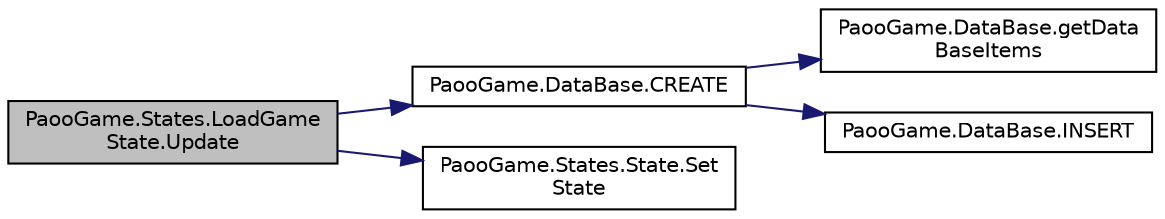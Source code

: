 digraph "PaooGame.States.LoadGameState.Update"
{
 // INTERACTIVE_SVG=YES
 // LATEX_PDF_SIZE
  edge [fontname="Helvetica",fontsize="10",labelfontname="Helvetica",labelfontsize="10"];
  node [fontname="Helvetica",fontsize="10",shape=record];
  rankdir="LR";
  Node1 [label="PaooGame.States.LoadGame\lState.Update",height=0.2,width=0.4,color="black", fillcolor="grey75", style="filled", fontcolor="black",tooltip="Actualizeaza starea curenta ."];
  Node1 -> Node2 [color="midnightblue",fontsize="10",style="solid",fontname="Helvetica"];
  Node2 [label="PaooGame.DataBase.CREATE",height=0.2,width=0.4,color="black", fillcolor="white", style="filled",URL="$class_paoo_game_1_1_data_base.html#ae29d78172238701abf6c6c162aa31261",tooltip="Va gestiona baza de date(din ea voi apela celelalte metode)."];
  Node2 -> Node3 [color="midnightblue",fontsize="10",style="solid",fontname="Helvetica"];
  Node3 [label="PaooGame.DataBase.getData\lBaseItems",height=0.2,width=0.4,color="black", fillcolor="white", style="filled",URL="$class_paoo_game_1_1_data_base.html#acca70a84dfde513877c38790544e65ad",tooltip="Va returna o lista cu toate inregistrarile din baza de date."];
  Node2 -> Node4 [color="midnightblue",fontsize="10",style="solid",fontname="Helvetica"];
  Node4 [label="PaooGame.DataBase.INSERT",height=0.2,width=0.4,color="black", fillcolor="white", style="filled",URL="$class_paoo_game_1_1_data_base.html#a6491dd98990066c2d66038b9ffd7df7a",tooltip="Va insera datele actuale(viata,banuti,diamante etc) in baza de date."];
  Node1 -> Node5 [color="midnightblue",fontsize="10",style="solid",fontname="Helvetica"];
  Node5 [label="PaooGame.States.State.Set\lState",height=0.2,width=0.4,color="black", fillcolor="white", style="filled",URL="$class_paoo_game_1_1_states_1_1_state.html#a9219295fa9fb713e7fa21fe052d80591",tooltip="se va modifica valoarea lui currentState in timpul joclui."];
}
